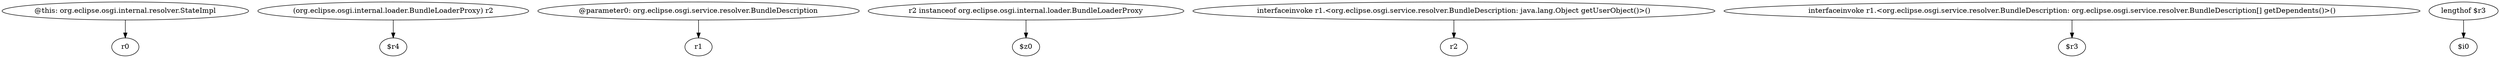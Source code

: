 digraph g {
0[label="@this: org.eclipse.osgi.internal.resolver.StateImpl"]
1[label="r0"]
0->1[label=""]
2[label="(org.eclipse.osgi.internal.loader.BundleLoaderProxy) r2"]
3[label="$r4"]
2->3[label=""]
4[label="@parameter0: org.eclipse.osgi.service.resolver.BundleDescription"]
5[label="r1"]
4->5[label=""]
6[label="r2 instanceof org.eclipse.osgi.internal.loader.BundleLoaderProxy"]
7[label="$z0"]
6->7[label=""]
8[label="interfaceinvoke r1.<org.eclipse.osgi.service.resolver.BundleDescription: java.lang.Object getUserObject()>()"]
9[label="r2"]
8->9[label=""]
10[label="interfaceinvoke r1.<org.eclipse.osgi.service.resolver.BundleDescription: org.eclipse.osgi.service.resolver.BundleDescription[] getDependents()>()"]
11[label="$r3"]
10->11[label=""]
12[label="lengthof $r3"]
13[label="$i0"]
12->13[label=""]
}